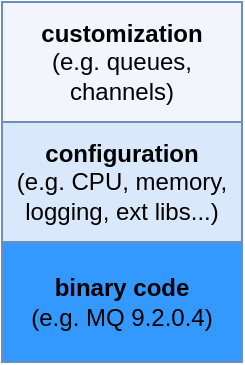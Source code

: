 <mxfile version="15.8.7" type="device"><diagram id="fmEoLA1Gh7eKqv5_t_FQ" name="Page-1"><mxGraphModel dx="946" dy="672" grid="1" gridSize="10" guides="1" tooltips="1" connect="1" arrows="1" fold="1" page="1" pageScale="1" pageWidth="827" pageHeight="1169" math="0" shadow="0"><root><mxCell id="0"/><mxCell id="1" parent="0"/><mxCell id="Q3e1vZaT8tU26hZcfK23-1" value="&lt;b&gt;binary code&lt;/b&gt;&lt;br&gt;(e.g. MQ 9.2.0.4)" style="rounded=0;whiteSpace=wrap;html=1;fillColor=#3399FF;strokeColor=#6c8ebf;" vertex="1" parent="1"><mxGeometry x="354" y="200" width="120" height="60" as="geometry"/></mxCell><mxCell id="Q3e1vZaT8tU26hZcfK23-2" value="&lt;b&gt;configuration&lt;/b&gt;&lt;br&gt;(e.g. CPU, memory, logging, ext libs...)" style="rounded=0;whiteSpace=wrap;html=1;fillColor=#dae8fc;strokeColor=#6c8ebf;" vertex="1" parent="1"><mxGeometry x="354" y="140" width="120" height="60" as="geometry"/></mxCell><mxCell id="Q3e1vZaT8tU26hZcfK23-3" value="&lt;b&gt;customization&lt;/b&gt;&lt;br&gt;(e.g. queues, channels)" style="rounded=0;whiteSpace=wrap;html=1;fillColor=#F2F6FC;strokeColor=#6c8ebf;" vertex="1" parent="1"><mxGeometry x="354" y="80" width="120" height="60" as="geometry"/></mxCell></root></mxGraphModel></diagram></mxfile>